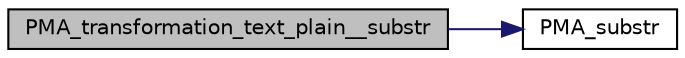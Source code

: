 digraph G
{
  edge [fontname="Helvetica",fontsize="10",labelfontname="Helvetica",labelfontsize="10"];
  node [fontname="Helvetica",fontsize="10",shape=record];
  rankdir="LR";
  Node1 [label="PMA_transformation_text_plain__substr",height=0.2,width=0.4,color="black", fillcolor="grey75", style="filled" fontcolor="black"];
  Node1 -> Node2 [color="midnightblue",fontsize="10",style="solid",fontname="Helvetica"];
  Node2 [label="PMA_substr",height=0.2,width=0.4,color="black", fillcolor="white", style="filled",URL="$string__mb_8lib_8php.html#ac742da44a91af2e36669e907b59225d9",tooltip="Returns substring from string, works depending on current charset."];
}
